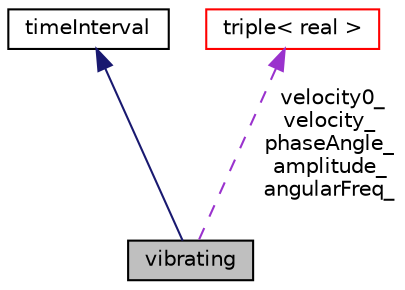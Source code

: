 digraph "vibrating"
{
 // LATEX_PDF_SIZE
  edge [fontname="Helvetica",fontsize="10",labelfontname="Helvetica",labelfontsize="10"];
  node [fontname="Helvetica",fontsize="10",shape=record];
  Node1 [label="vibrating",height=0.2,width=0.4,color="black", fillcolor="grey75", style="filled", fontcolor="black",tooltip="Vibrating model for a wall."];
  Node2 -> Node1 [dir="back",color="midnightblue",fontsize="10",style="solid",fontname="Helvetica"];
  Node2 [label="timeInterval",height=0.2,width=0.4,color="black", fillcolor="white", style="filled",URL="$classpFlow_1_1timeInterval.html",tooltip=" "];
  Node3 -> Node1 [dir="back",color="darkorchid3",fontsize="10",style="dashed",label=" velocity0_\nvelocity_\nphaseAngle_\namplitude_\nangularFreq_" ,fontname="Helvetica"];
  Node3 [label="triple\< real \>",height=0.2,width=0.4,color="red", fillcolor="white", style="filled",URL="$classpFlow_1_1triple.html",tooltip=" "];
}
